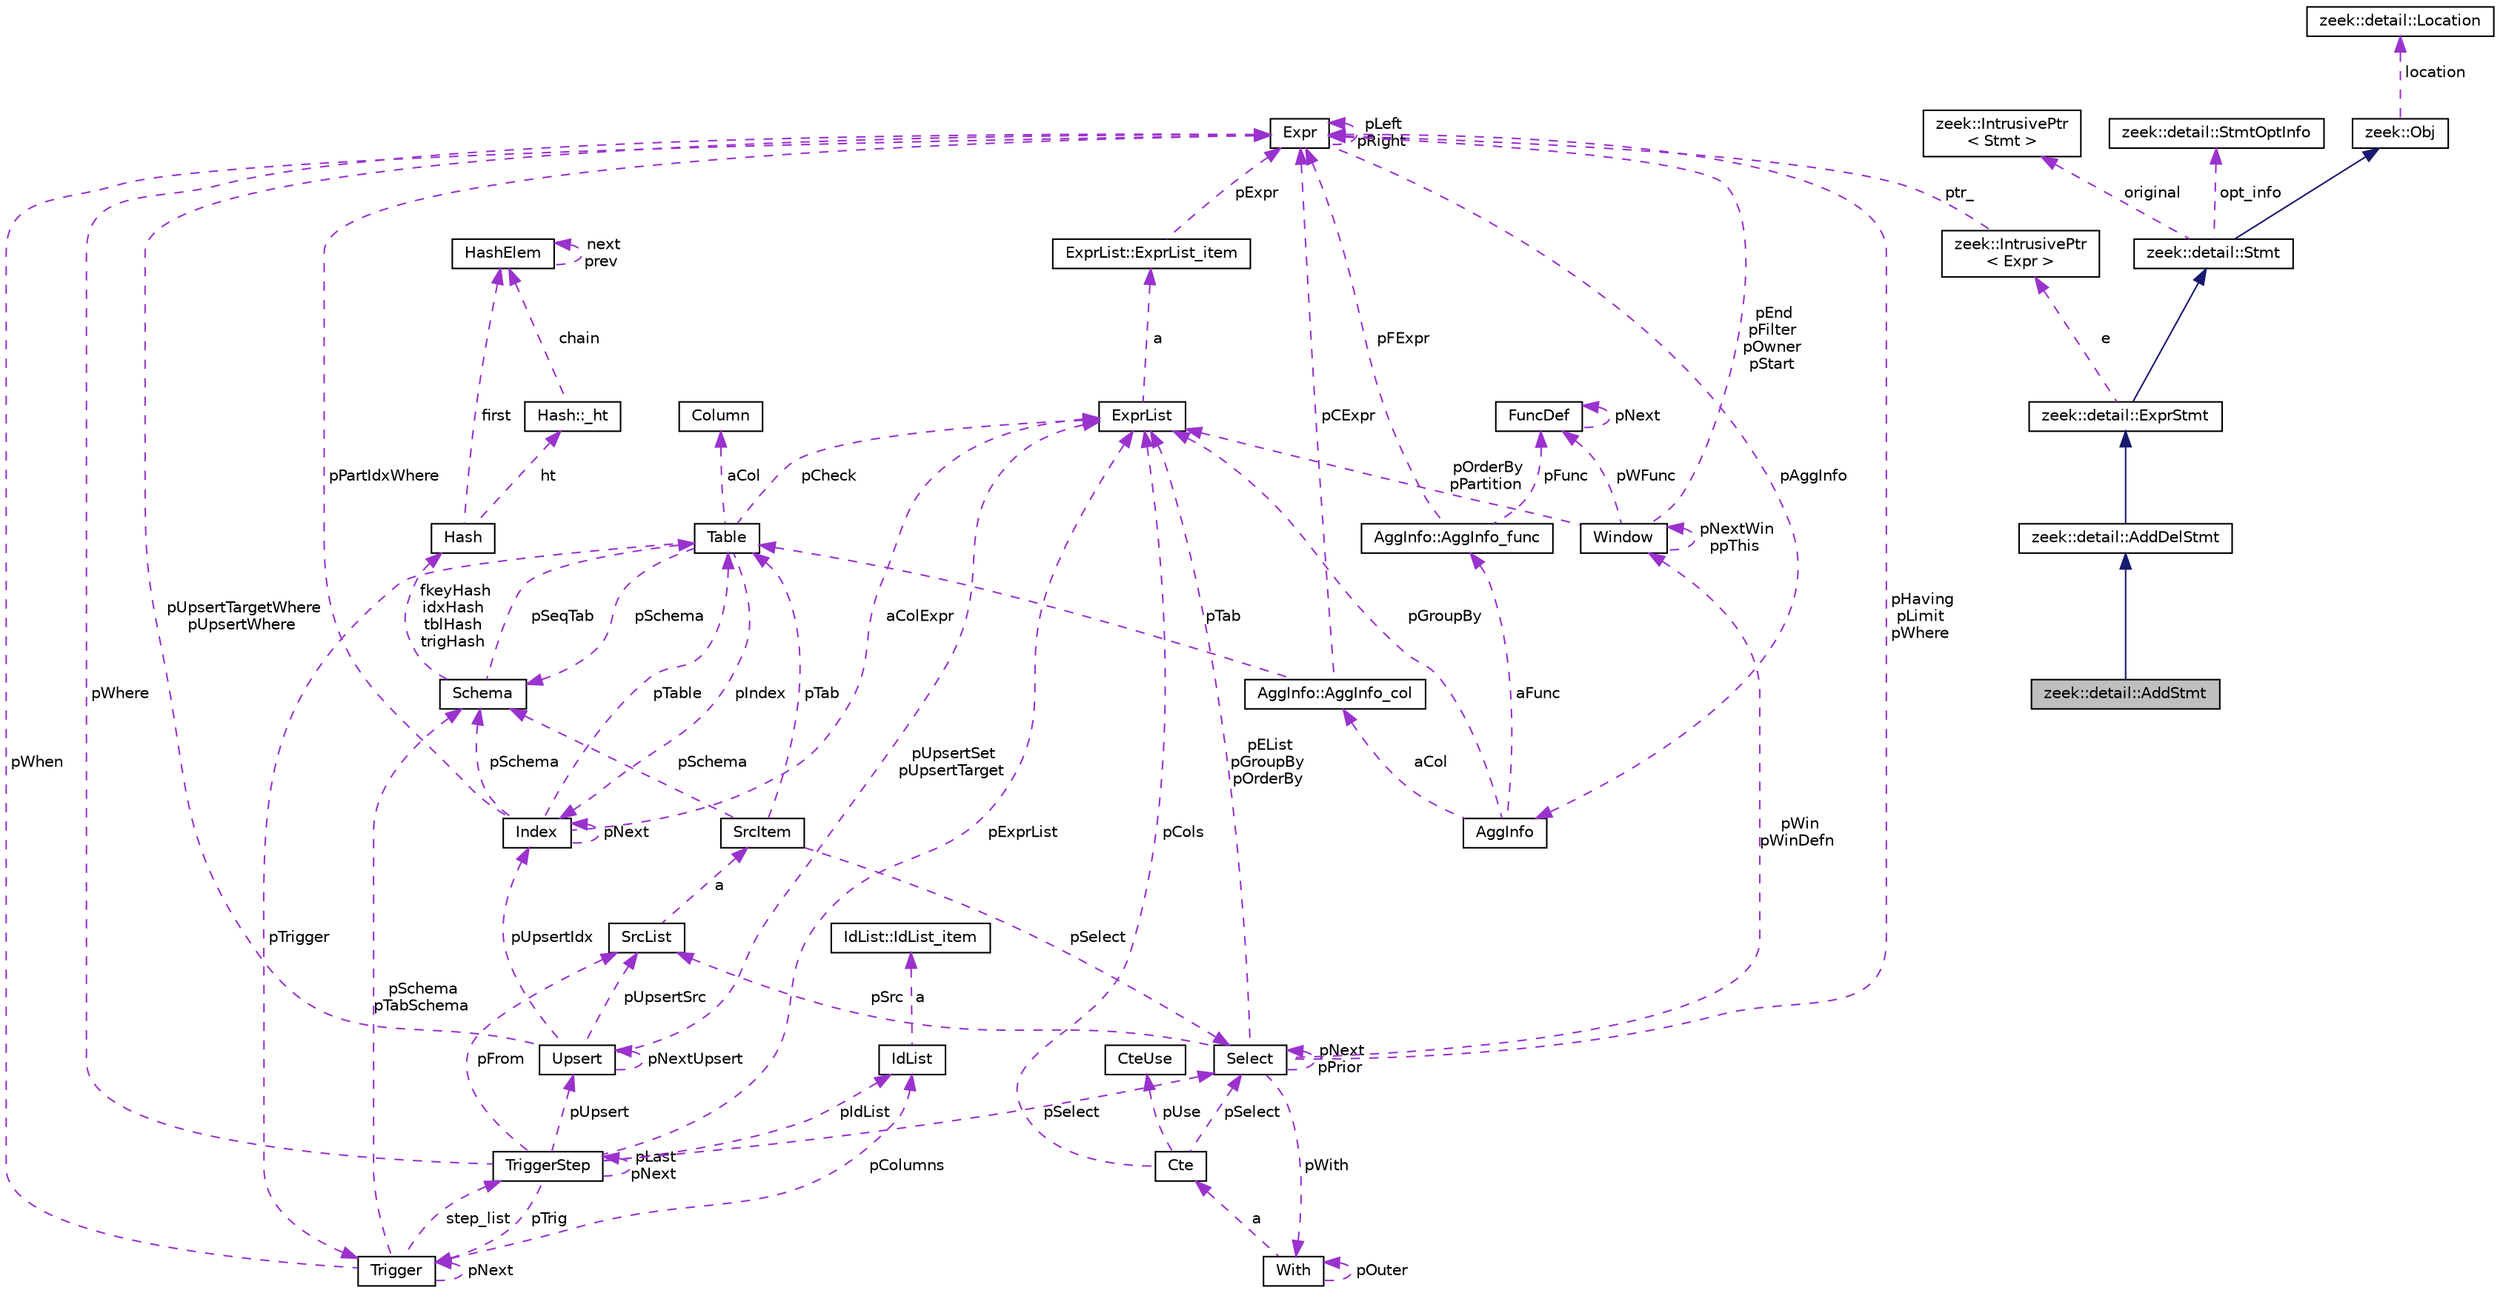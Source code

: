 digraph "zeek::detail::AddStmt"
{
 // LATEX_PDF_SIZE
  edge [fontname="Helvetica",fontsize="10",labelfontname="Helvetica",labelfontsize="10"];
  node [fontname="Helvetica",fontsize="10",shape=record];
  Node1 [label="zeek::detail::AddStmt",height=0.2,width=0.4,color="black", fillcolor="grey75", style="filled", fontcolor="black",tooltip=" "];
  Node2 -> Node1 [dir="back",color="midnightblue",fontsize="10",style="solid",fontname="Helvetica"];
  Node2 [label="zeek::detail::AddDelStmt",height=0.2,width=0.4,color="black", fillcolor="white", style="filled",URL="$d5/d59/classzeek_1_1detail_1_1AddDelStmt.html",tooltip=" "];
  Node3 -> Node2 [dir="back",color="midnightblue",fontsize="10",style="solid",fontname="Helvetica"];
  Node3 [label="zeek::detail::ExprStmt",height=0.2,width=0.4,color="black", fillcolor="white", style="filled",URL="$d6/df8/classzeek_1_1detail_1_1ExprStmt.html",tooltip=" "];
  Node4 -> Node3 [dir="back",color="midnightblue",fontsize="10",style="solid",fontname="Helvetica"];
  Node4 [label="zeek::detail::Stmt",height=0.2,width=0.4,color="black", fillcolor="white", style="filled",URL="$d2/df8/classzeek_1_1detail_1_1Stmt.html",tooltip=" "];
  Node5 -> Node4 [dir="back",color="midnightblue",fontsize="10",style="solid",fontname="Helvetica"];
  Node5 [label="zeek::Obj",height=0.2,width=0.4,color="black", fillcolor="white", style="filled",URL="$dd/df1/classzeek_1_1Obj.html",tooltip=" "];
  Node6 -> Node5 [dir="back",color="darkorchid3",fontsize="10",style="dashed",label=" location" ,fontname="Helvetica"];
  Node6 [label="zeek::detail::Location",height=0.2,width=0.4,color="black", fillcolor="white", style="filled",URL="$d5/d1d/classzeek_1_1detail_1_1Location.html",tooltip=" "];
  Node7 -> Node4 [dir="back",color="darkorchid3",fontsize="10",style="dashed",label=" original" ,fontname="Helvetica"];
  Node7 [label="zeek::IntrusivePtr\l\< Stmt \>",height=0.2,width=0.4,color="black", fillcolor="white", style="filled",URL="$d6/dba/classzeek_1_1IntrusivePtr.html",tooltip=" "];
  Node8 -> Node4 [dir="back",color="darkorchid3",fontsize="10",style="dashed",label=" opt_info" ,fontname="Helvetica"];
  Node8 [label="zeek::detail::StmtOptInfo",height=0.2,width=0.4,color="black", fillcolor="white", style="filled",URL="$d2/d12/namespacezeek_1_1detail.html#dd/dee/classzeek_1_1detail_1_1StmtOptInfo",tooltip=" "];
  Node9 -> Node3 [dir="back",color="darkorchid3",fontsize="10",style="dashed",label=" e" ,fontname="Helvetica"];
  Node9 [label="zeek::IntrusivePtr\l\< Expr \>",height=0.2,width=0.4,color="black", fillcolor="white", style="filled",URL="$d6/dba/classzeek_1_1IntrusivePtr.html",tooltip=" "];
  Node10 -> Node9 [dir="back",color="darkorchid3",fontsize="10",style="dashed",label=" ptr_" ,fontname="Helvetica"];
  Node10 [label="Expr",height=0.2,width=0.4,color="black", fillcolor="white", style="filled",URL="$db/d1b/sqlite3_8c.html#d4/dfb/structExpr",tooltip=" "];
  Node10 -> Node10 [dir="back",color="darkorchid3",fontsize="10",style="dashed",label=" pLeft\npRight" ,fontname="Helvetica"];
  Node11 -> Node10 [dir="back",color="darkorchid3",fontsize="10",style="dashed",label=" pAggInfo" ,fontname="Helvetica"];
  Node11 [label="AggInfo",height=0.2,width=0.4,color="black", fillcolor="white", style="filled",URL="$db/d1b/sqlite3_8c.html#d2/dc8/structAggInfo",tooltip=" "];
  Node12 -> Node11 [dir="back",color="darkorchid3",fontsize="10",style="dashed",label=" pGroupBy" ,fontname="Helvetica"];
  Node12 [label="ExprList",height=0.2,width=0.4,color="black", fillcolor="white", style="filled",URL="$db/d1b/sqlite3_8c.html#d5/d5c/structExprList",tooltip=" "];
  Node13 -> Node12 [dir="back",color="darkorchid3",fontsize="10",style="dashed",label=" a" ,fontname="Helvetica"];
  Node13 [label="ExprList::ExprList_item",height=0.2,width=0.4,color="black", fillcolor="white", style="filled",URL="$db/d1b/sqlite3_8c.html#d8/dae/structExprList_1_1ExprList__item",tooltip=" "];
  Node10 -> Node13 [dir="back",color="darkorchid3",fontsize="10",style="dashed",label=" pExpr" ,fontname="Helvetica"];
  Node14 -> Node11 [dir="back",color="darkorchid3",fontsize="10",style="dashed",label=" aCol" ,fontname="Helvetica"];
  Node14 [label="AggInfo::AggInfo_col",height=0.2,width=0.4,color="black", fillcolor="white", style="filled",URL="$db/d1b/sqlite3_8c.html#d6/d3a/structAggInfo_1_1AggInfo__col",tooltip=" "];
  Node15 -> Node14 [dir="back",color="darkorchid3",fontsize="10",style="dashed",label=" pTab" ,fontname="Helvetica"];
  Node15 [label="Table",height=0.2,width=0.4,color="black", fillcolor="white", style="filled",URL="$db/d1b/sqlite3_8c.html#dc/dcb/structTable",tooltip=" "];
  Node16 -> Node15 [dir="back",color="darkorchid3",fontsize="10",style="dashed",label=" aCol" ,fontname="Helvetica"];
  Node16 [label="Column",height=0.2,width=0.4,color="black", fillcolor="white", style="filled",URL="$db/d1b/sqlite3_8c.html#dc/dc1/structColumn",tooltip=" "];
  Node17 -> Node15 [dir="back",color="darkorchid3",fontsize="10",style="dashed",label=" pIndex" ,fontname="Helvetica"];
  Node17 [label="Index",height=0.2,width=0.4,color="black", fillcolor="white", style="filled",URL="$db/d1b/sqlite3_8c.html#df/d86/structIndex",tooltip=" "];
  Node15 -> Node17 [dir="back",color="darkorchid3",fontsize="10",style="dashed",label=" pTable" ,fontname="Helvetica"];
  Node17 -> Node17 [dir="back",color="darkorchid3",fontsize="10",style="dashed",label=" pNext" ,fontname="Helvetica"];
  Node18 -> Node17 [dir="back",color="darkorchid3",fontsize="10",style="dashed",label=" pSchema" ,fontname="Helvetica"];
  Node18 [label="Schema",height=0.2,width=0.4,color="black", fillcolor="white", style="filled",URL="$db/d1b/sqlite3_8c.html#d8/db0/structSchema",tooltip=" "];
  Node19 -> Node18 [dir="back",color="darkorchid3",fontsize="10",style="dashed",label=" fkeyHash\nidxHash\ntblHash\ntrigHash" ,fontname="Helvetica"];
  Node19 [label="Hash",height=0.2,width=0.4,color="black", fillcolor="white", style="filled",URL="$db/d1b/sqlite3_8c.html#d1/dbe/structHash",tooltip=" "];
  Node20 -> Node19 [dir="back",color="darkorchid3",fontsize="10",style="dashed",label=" first" ,fontname="Helvetica"];
  Node20 [label="HashElem",height=0.2,width=0.4,color="black", fillcolor="white", style="filled",URL="$db/d1b/sqlite3_8c.html#da/d21/structHashElem",tooltip=" "];
  Node20 -> Node20 [dir="back",color="darkorchid3",fontsize="10",style="dashed",label=" next\nprev" ,fontname="Helvetica"];
  Node21 -> Node19 [dir="back",color="darkorchid3",fontsize="10",style="dashed",label=" ht" ,fontname="Helvetica"];
  Node21 [label="Hash::_ht",height=0.2,width=0.4,color="black", fillcolor="white", style="filled",URL="$db/d1b/sqlite3_8c.html#d7/d1f/structHash_1_1__ht",tooltip=" "];
  Node20 -> Node21 [dir="back",color="darkorchid3",fontsize="10",style="dashed",label=" chain" ,fontname="Helvetica"];
  Node15 -> Node18 [dir="back",color="darkorchid3",fontsize="10",style="dashed",label=" pSeqTab" ,fontname="Helvetica"];
  Node10 -> Node17 [dir="back",color="darkorchid3",fontsize="10",style="dashed",label=" pPartIdxWhere" ,fontname="Helvetica"];
  Node12 -> Node17 [dir="back",color="darkorchid3",fontsize="10",style="dashed",label=" aColExpr" ,fontname="Helvetica"];
  Node12 -> Node15 [dir="back",color="darkorchid3",fontsize="10",style="dashed",label=" pCheck" ,fontname="Helvetica"];
  Node22 -> Node15 [dir="back",color="darkorchid3",fontsize="10",style="dashed",label=" pTrigger" ,fontname="Helvetica"];
  Node22 [label="Trigger",height=0.2,width=0.4,color="black", fillcolor="white", style="filled",URL="$db/d1b/sqlite3_8c.html#dc/d15/structTrigger",tooltip=" "];
  Node10 -> Node22 [dir="back",color="darkorchid3",fontsize="10",style="dashed",label=" pWhen" ,fontname="Helvetica"];
  Node23 -> Node22 [dir="back",color="darkorchid3",fontsize="10",style="dashed",label=" pColumns" ,fontname="Helvetica"];
  Node23 [label="IdList",height=0.2,width=0.4,color="black", fillcolor="white", style="filled",URL="$db/d1b/sqlite3_8c.html#da/d69/structIdList",tooltip=" "];
  Node24 -> Node23 [dir="back",color="darkorchid3",fontsize="10",style="dashed",label=" a" ,fontname="Helvetica"];
  Node24 [label="IdList::IdList_item",height=0.2,width=0.4,color="black", fillcolor="white", style="filled",URL="$db/d1b/sqlite3_8c.html#d4/dc3/structIdList_1_1IdList__item",tooltip=" "];
  Node18 -> Node22 [dir="back",color="darkorchid3",fontsize="10",style="dashed",label=" pSchema\npTabSchema" ,fontname="Helvetica"];
  Node25 -> Node22 [dir="back",color="darkorchid3",fontsize="10",style="dashed",label=" step_list" ,fontname="Helvetica"];
  Node25 [label="TriggerStep",height=0.2,width=0.4,color="black", fillcolor="white", style="filled",URL="$db/d1b/sqlite3_8c.html#d5/da5/structTriggerStep",tooltip=" "];
  Node22 -> Node25 [dir="back",color="darkorchid3",fontsize="10",style="dashed",label=" pTrig" ,fontname="Helvetica"];
  Node26 -> Node25 [dir="back",color="darkorchid3",fontsize="10",style="dashed",label=" pSelect" ,fontname="Helvetica"];
  Node26 [label="Select",height=0.2,width=0.4,color="black", fillcolor="white", style="filled",URL="$db/d1b/sqlite3_8c.html#dd/d39/structSelect",tooltip=" "];
  Node12 -> Node26 [dir="back",color="darkorchid3",fontsize="10",style="dashed",label=" pEList\npGroupBy\npOrderBy" ,fontname="Helvetica"];
  Node27 -> Node26 [dir="back",color="darkorchid3",fontsize="10",style="dashed",label=" pSrc" ,fontname="Helvetica"];
  Node27 [label="SrcList",height=0.2,width=0.4,color="black", fillcolor="white", style="filled",URL="$db/d1b/sqlite3_8c.html#de/deb/structSrcList",tooltip=" "];
  Node28 -> Node27 [dir="back",color="darkorchid3",fontsize="10",style="dashed",label=" a" ,fontname="Helvetica"];
  Node28 [label="SrcItem",height=0.2,width=0.4,color="black", fillcolor="white", style="filled",URL="$db/d1b/sqlite3_8c.html#d0/d26/structSrcItem",tooltip=" "];
  Node18 -> Node28 [dir="back",color="darkorchid3",fontsize="10",style="dashed",label=" pSchema" ,fontname="Helvetica"];
  Node15 -> Node28 [dir="back",color="darkorchid3",fontsize="10",style="dashed",label=" pTab" ,fontname="Helvetica"];
  Node26 -> Node28 [dir="back",color="darkorchid3",fontsize="10",style="dashed",label=" pSelect" ,fontname="Helvetica"];
  Node10 -> Node26 [dir="back",color="darkorchid3",fontsize="10",style="dashed",label=" pHaving\npLimit\npWhere" ,fontname="Helvetica"];
  Node26 -> Node26 [dir="back",color="darkorchid3",fontsize="10",style="dashed",label=" pNext\npPrior" ,fontname="Helvetica"];
  Node29 -> Node26 [dir="back",color="darkorchid3",fontsize="10",style="dashed",label=" pWith" ,fontname="Helvetica"];
  Node29 [label="With",height=0.2,width=0.4,color="black", fillcolor="white", style="filled",URL="$db/d1b/sqlite3_8c.html#df/d70/structWith",tooltip=" "];
  Node29 -> Node29 [dir="back",color="darkorchid3",fontsize="10",style="dashed",label=" pOuter" ,fontname="Helvetica"];
  Node30 -> Node29 [dir="back",color="darkorchid3",fontsize="10",style="dashed",label=" a" ,fontname="Helvetica"];
  Node30 [label="Cte",height=0.2,width=0.4,color="black", fillcolor="white", style="filled",URL="$db/d1b/sqlite3_8c.html#da/dbd/structCte",tooltip=" "];
  Node12 -> Node30 [dir="back",color="darkorchid3",fontsize="10",style="dashed",label=" pCols" ,fontname="Helvetica"];
  Node26 -> Node30 [dir="back",color="darkorchid3",fontsize="10",style="dashed",label=" pSelect" ,fontname="Helvetica"];
  Node31 -> Node30 [dir="back",color="darkorchid3",fontsize="10",style="dashed",label=" pUse" ,fontname="Helvetica"];
  Node31 [label="CteUse",height=0.2,width=0.4,color="black", fillcolor="white", style="filled",URL="$db/d1b/sqlite3_8c.html#d1/d27/structCteUse",tooltip=" "];
  Node32 -> Node26 [dir="back",color="darkorchid3",fontsize="10",style="dashed",label=" pWin\npWinDefn" ,fontname="Helvetica"];
  Node32 [label="Window",height=0.2,width=0.4,color="black", fillcolor="white", style="filled",URL="$db/d1b/sqlite3_8c.html#d6/d08/structWindow",tooltip=" "];
  Node12 -> Node32 [dir="back",color="darkorchid3",fontsize="10",style="dashed",label=" pOrderBy\npPartition" ,fontname="Helvetica"];
  Node10 -> Node32 [dir="back",color="darkorchid3",fontsize="10",style="dashed",label=" pEnd\npFilter\npOwner\npStart" ,fontname="Helvetica"];
  Node32 -> Node32 [dir="back",color="darkorchid3",fontsize="10",style="dashed",label=" pNextWin\nppThis" ,fontname="Helvetica"];
  Node33 -> Node32 [dir="back",color="darkorchid3",fontsize="10",style="dashed",label=" pWFunc" ,fontname="Helvetica"];
  Node33 [label="FuncDef",height=0.2,width=0.4,color="black", fillcolor="white", style="filled",URL="$d1/d3a/structFuncDef.html",tooltip=" "];
  Node33 -> Node33 [dir="back",color="darkorchid3",fontsize="10",style="dashed",label=" pNext" ,fontname="Helvetica"];
  Node27 -> Node25 [dir="back",color="darkorchid3",fontsize="10",style="dashed",label=" pFrom" ,fontname="Helvetica"];
  Node10 -> Node25 [dir="back",color="darkorchid3",fontsize="10",style="dashed",label=" pWhere" ,fontname="Helvetica"];
  Node12 -> Node25 [dir="back",color="darkorchid3",fontsize="10",style="dashed",label=" pExprList" ,fontname="Helvetica"];
  Node23 -> Node25 [dir="back",color="darkorchid3",fontsize="10",style="dashed",label=" pIdList" ,fontname="Helvetica"];
  Node34 -> Node25 [dir="back",color="darkorchid3",fontsize="10",style="dashed",label=" pUpsert" ,fontname="Helvetica"];
  Node34 [label="Upsert",height=0.2,width=0.4,color="black", fillcolor="white", style="filled",URL="$db/d1b/sqlite3_8c.html#da/d8e/structUpsert",tooltip=" "];
  Node12 -> Node34 [dir="back",color="darkorchid3",fontsize="10",style="dashed",label=" pUpsertSet\npUpsertTarget" ,fontname="Helvetica"];
  Node10 -> Node34 [dir="back",color="darkorchid3",fontsize="10",style="dashed",label=" pUpsertTargetWhere\npUpsertWhere" ,fontname="Helvetica"];
  Node34 -> Node34 [dir="back",color="darkorchid3",fontsize="10",style="dashed",label=" pNextUpsert" ,fontname="Helvetica"];
  Node17 -> Node34 [dir="back",color="darkorchid3",fontsize="10",style="dashed",label=" pUpsertIdx" ,fontname="Helvetica"];
  Node27 -> Node34 [dir="back",color="darkorchid3",fontsize="10",style="dashed",label=" pUpsertSrc" ,fontname="Helvetica"];
  Node25 -> Node25 [dir="back",color="darkorchid3",fontsize="10",style="dashed",label=" pLast\npNext" ,fontname="Helvetica"];
  Node22 -> Node22 [dir="back",color="darkorchid3",fontsize="10",style="dashed",label=" pNext" ,fontname="Helvetica"];
  Node18 -> Node15 [dir="back",color="darkorchid3",fontsize="10",style="dashed",label=" pSchema" ,fontname="Helvetica"];
  Node10 -> Node14 [dir="back",color="darkorchid3",fontsize="10",style="dashed",label=" pCExpr" ,fontname="Helvetica"];
  Node35 -> Node11 [dir="back",color="darkorchid3",fontsize="10",style="dashed",label=" aFunc" ,fontname="Helvetica"];
  Node35 [label="AggInfo::AggInfo_func",height=0.2,width=0.4,color="black", fillcolor="white", style="filled",URL="$db/d1b/sqlite3_8c.html#d3/d2e/structAggInfo_1_1AggInfo__func",tooltip=" "];
  Node10 -> Node35 [dir="back",color="darkorchid3",fontsize="10",style="dashed",label=" pFExpr" ,fontname="Helvetica"];
  Node33 -> Node35 [dir="back",color="darkorchid3",fontsize="10",style="dashed",label=" pFunc" ,fontname="Helvetica"];
}
